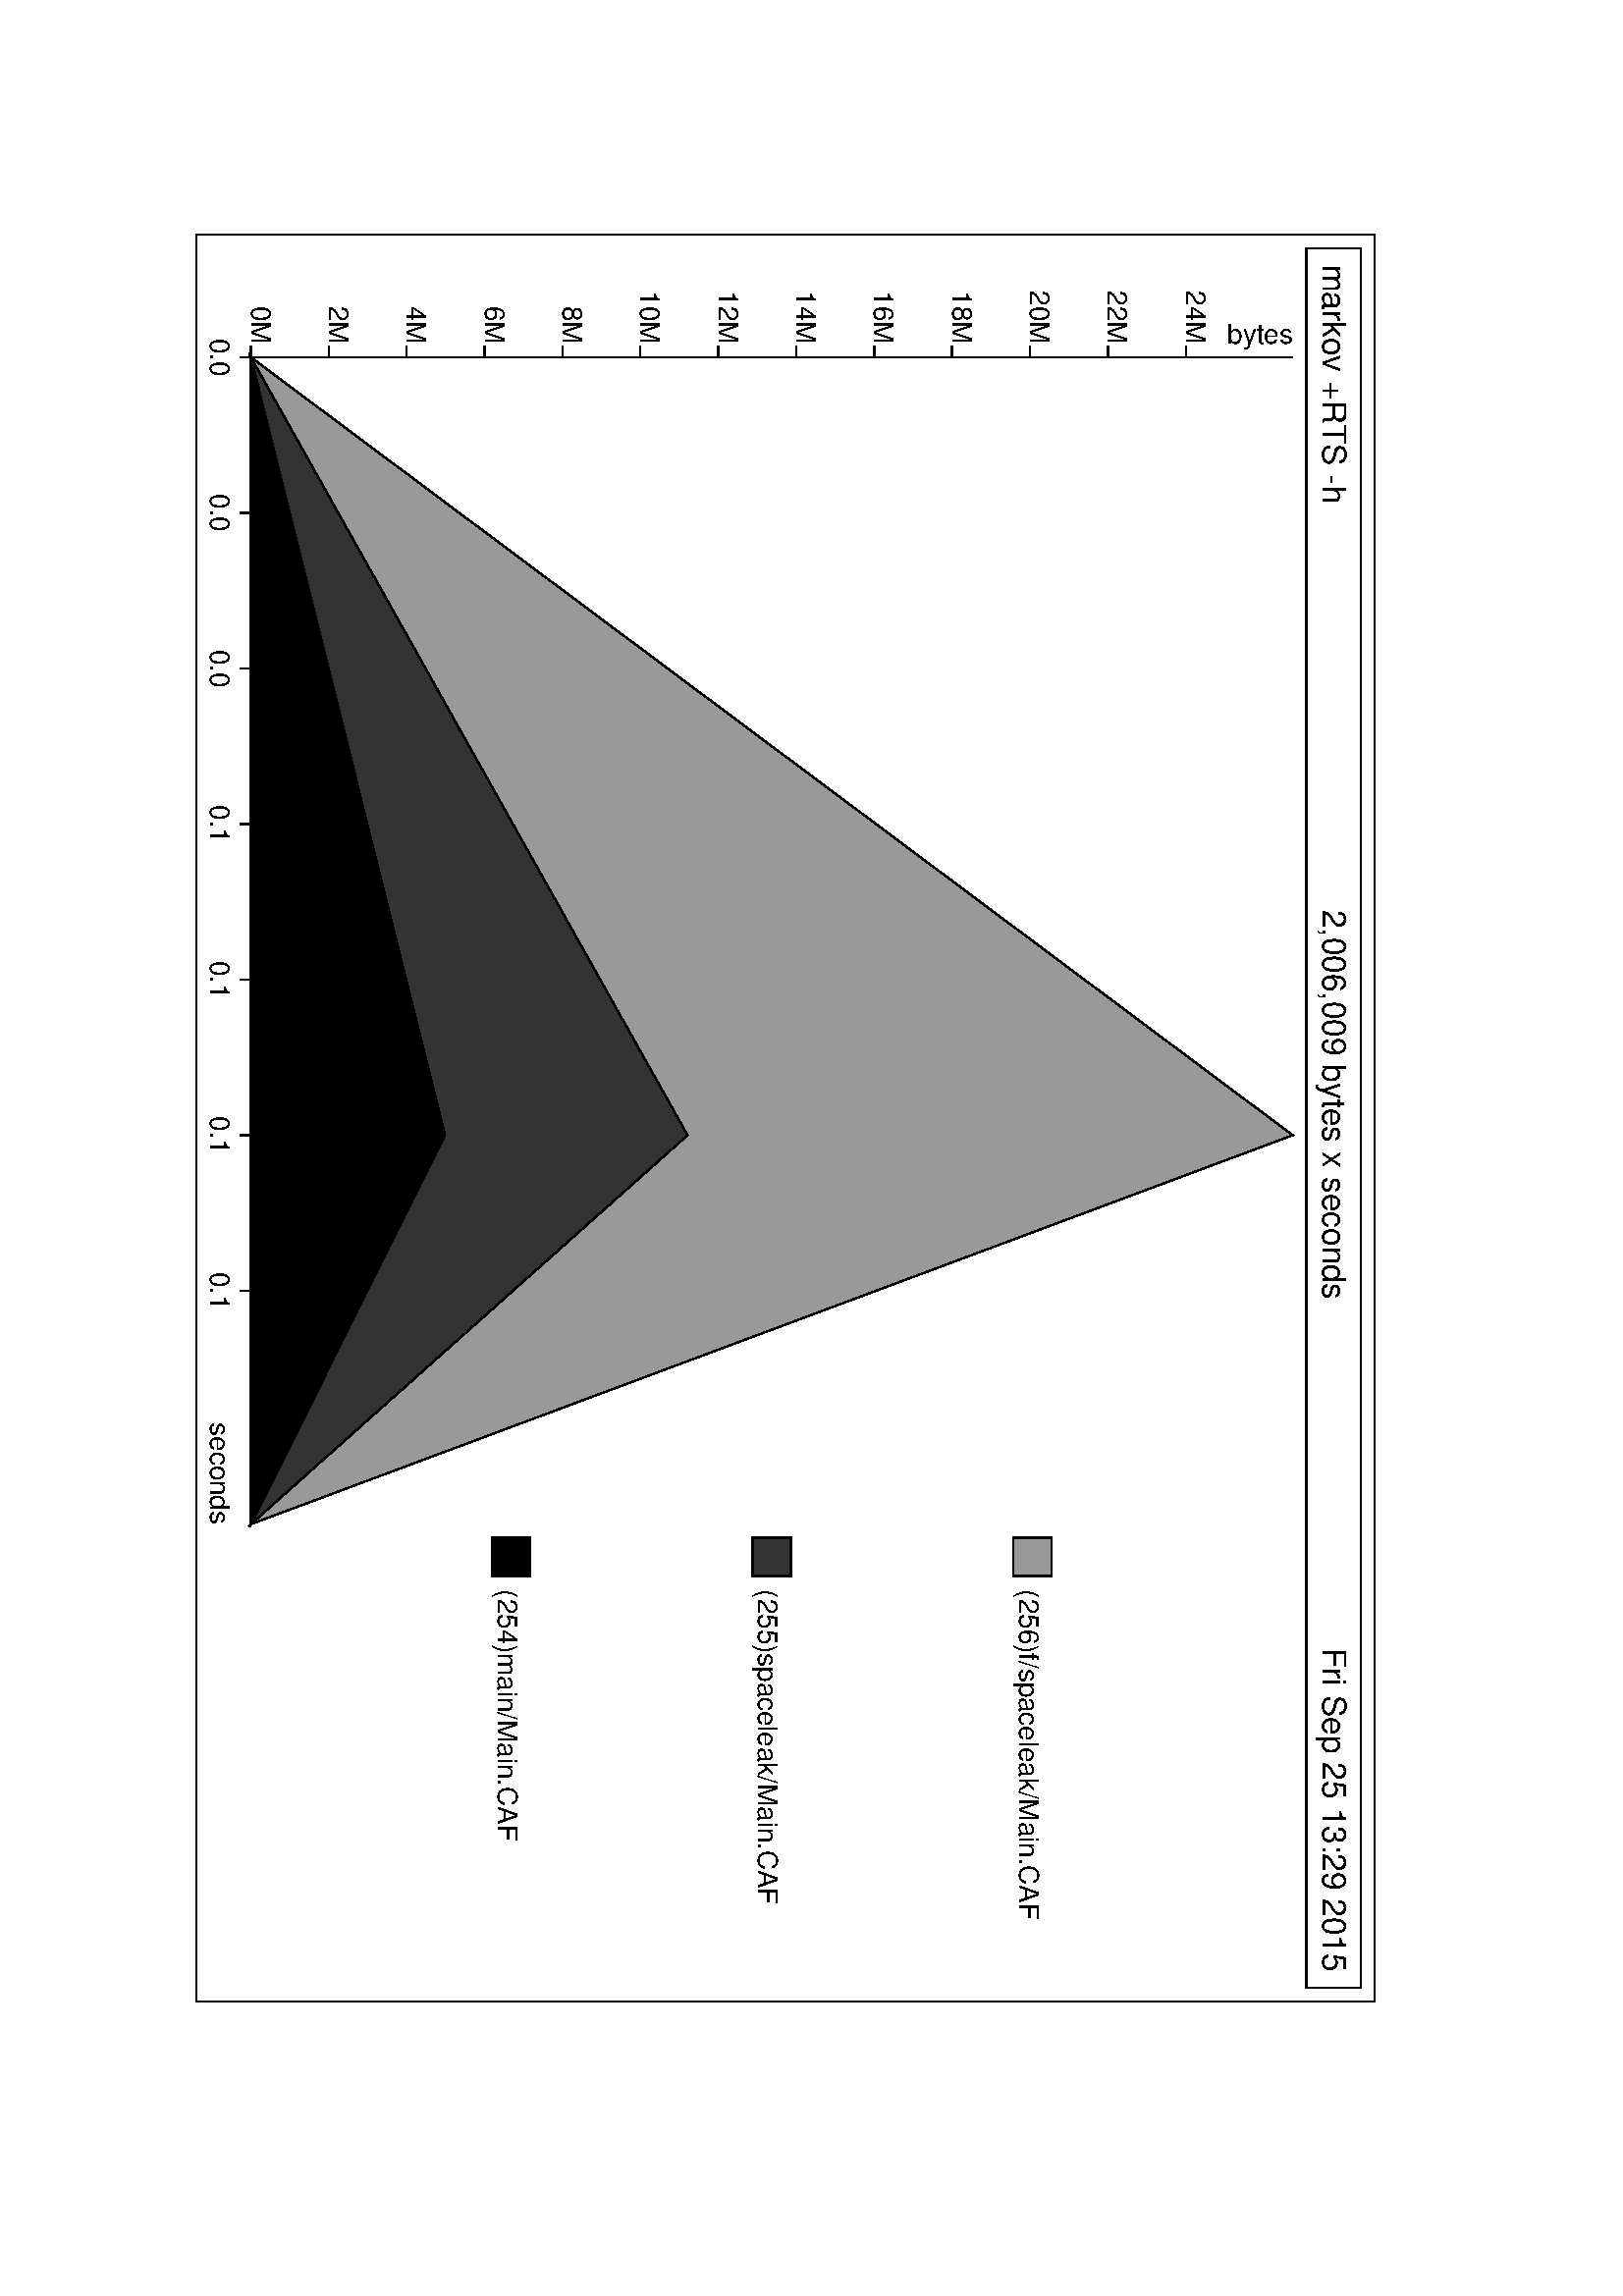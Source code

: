 %!PS-Adobe-2.0
%%EndComments
-90 rotate
-756.0 72.0 translate
/HE10 /Helvetica findfont 10 scalefont def
/HE12 /Helvetica findfont 12 scalefont def
newpath
0 0 moveto
0 432.0 rlineto
648.0 0 rlineto
0 -432.0 rlineto
closepath
0.5 setlinewidth
stroke
newpath
5.0 407.0 moveto
0 20.0 rlineto
638.0 0 rlineto
0 -20.0 rlineto
closepath
0.5 setlinewidth
stroke
HE12 setfont
11.0 413.0 moveto
(markov +RTS -h) show
HE12 setfont
(2,006,009 bytes x seconds)
dup stringwidth pop
2 div
319.0
exch sub
413.0 moveto
show
HE12 setfont
(Fri Sep 25 13:29 2015)
dup stringwidth pop
637.0
exch sub
413.0 moveto
show
45.0 20.0 moveto
427.937 0 rlineto
0.5 setlinewidth
stroke
HE10 setfont
(seconds)
dup stringwidth pop
472.937
exch sub
5.0 moveto
show
45.0 20.0 moveto
0 -4 rlineto
stroke
HE10 setfont
(0.0)
dup stringwidth pop
2 div
45.0 exch sub
5.0 moveto
show
102.058 20.0 moveto
0 -4 rlineto
stroke
HE10 setfont
(0.0)
dup stringwidth pop
2 div
102.058 exch sub
5.0 moveto
show
159.117 20.0 moveto
0 -4 rlineto
stroke
HE10 setfont
(0.0)
dup stringwidth pop
2 div
159.117 exch sub
5.0 moveto
show
216.175 20.0 moveto
0 -4 rlineto
stroke
HE10 setfont
(0.1)
dup stringwidth pop
2 div
216.175 exch sub
5.0 moveto
show
273.233 20.0 moveto
0 -4 rlineto
stroke
HE10 setfont
(0.1)
dup stringwidth pop
2 div
273.233 exch sub
5.0 moveto
show
330.291 20.0 moveto
0 -4 rlineto
stroke
HE10 setfont
(0.1)
dup stringwidth pop
2 div
330.291 exch sub
5.0 moveto
show
387.35 20.0 moveto
0 -4 rlineto
stroke
HE10 setfont
(0.1)
dup stringwidth pop
2 div
387.35 exch sub
5.0 moveto
show
45.0 20.0 moveto
0 382.0 rlineto
0.5 setlinewidth
stroke
gsave
HE10 setfont
(bytes)
dup stringwidth pop
402.0
exch sub
40.0 exch
translate
90 rotate
0 0 moveto
show
grestore
45.0 20.0 moveto
-4 0 rlineto
stroke
HE10 setfont
(0M)
dup stringwidth
2 div
20.0 exch sub
exch
40.0 exch sub
exch
moveto
show
45.0 48.564 moveto
-4 0 rlineto
stroke
HE10 setfont
(2M)
dup stringwidth
2 div
48.564 exch sub
exch
40.0 exch sub
exch
moveto
show
45.0 77.128 moveto
-4 0 rlineto
stroke
HE10 setfont
(4M)
dup stringwidth
2 div
77.128 exch sub
exch
40.0 exch sub
exch
moveto
show
45.0 105.693 moveto
-4 0 rlineto
stroke
HE10 setfont
(6M)
dup stringwidth
2 div
105.693 exch sub
exch
40.0 exch sub
exch
moveto
show
45.0 134.257 moveto
-4 0 rlineto
stroke
HE10 setfont
(8M)
dup stringwidth
2 div
134.257 exch sub
exch
40.0 exch sub
exch
moveto
show
45.0 162.821 moveto
-4 0 rlineto
stroke
HE10 setfont
(10M)
dup stringwidth
2 div
162.821 exch sub
exch
40.0 exch sub
exch
moveto
show
45.0 191.385 moveto
-4 0 rlineto
stroke
HE10 setfont
(12M)
dup stringwidth
2 div
191.385 exch sub
exch
40.0 exch sub
exch
moveto
show
45.0 219.949 moveto
-4 0 rlineto
stroke
HE10 setfont
(14M)
dup stringwidth
2 div
219.949 exch sub
exch
40.0 exch sub
exch
moveto
show
45.0 248.513 moveto
-4 0 rlineto
stroke
HE10 setfont
(16M)
dup stringwidth
2 div
248.513 exch sub
exch
40.0 exch sub
exch
moveto
show
45.0 277.078 moveto
-4 0 rlineto
stroke
HE10 setfont
(18M)
dup stringwidth
2 div
277.078 exch sub
exch
40.0 exch sub
exch
moveto
show
45.0 305.642 moveto
-4 0 rlineto
stroke
HE10 setfont
(20M)
dup stringwidth
2 div
305.642 exch sub
exch
40.0 exch sub
exch
moveto
show
45.0 334.206 moveto
-4 0 rlineto
stroke
HE10 setfont
(22M)
dup stringwidth
2 div
334.206 exch sub
exch
40.0 exch sub
exch
moveto
show
45.0 362.77 moveto
-4 0 rlineto
stroke
HE10 setfont
(24M)
dup stringwidth
2 div
362.77 exch sub
exch
40.0 exch sub
exch
moveto
show
477.937 108.5 moveto
0 14 rlineto
14 0 rlineto
0 -14 rlineto
closepath
gsave
0.0 setgray
fill
grestore
stroke
HE10 setfont
496.937 110.5 moveto
((254)main/Main.CAF) show
477.937 204.0 moveto
0 14 rlineto
14 0 rlineto
0 -14 rlineto
closepath
gsave
0.2 setgray
fill
grestore
stroke
HE10 setfont
496.937 206.0 moveto
((255)spaceleak/Main.CAF) show
477.937 299.5 moveto
0 14 rlineto
14 0 rlineto
0 -14 rlineto
closepath
gsave
0.6 setgray
fill
grestore
stroke
HE10 setfont
496.937 301.5 moveto
((256)f/spaceleak/Main.CAF) show
45.0 20.0 moveto
45.0 20.0 lineto
330.291 20.0 lineto
472.937 20.0 lineto
472.937 20.0 lineto
472.937 20.0 lineto
330.291 91.147 lineto
45.0 20.0 lineto
closepath
gsave
0.0 setgray
fill
grestore
stroke
45.0 20.0 moveto
45.0 20.0 lineto
330.291 91.147 lineto
472.937 20.0 lineto
472.937 20.0 lineto
472.937 20.0 lineto
330.291 180.087 lineto
45.0 20.0 lineto
closepath
gsave
0.2 setgray
fill
grestore
stroke
45.0 20.0 moveto
45.0 20.0 lineto
330.291 180.087 lineto
472.937 20.0 lineto
472.937 20.0 lineto
472.937 20.0 lineto
330.291 402.0 lineto
45.0 20.0 lineto
closepath
gsave
0.6 setgray
fill
grestore
stroke
showpage

